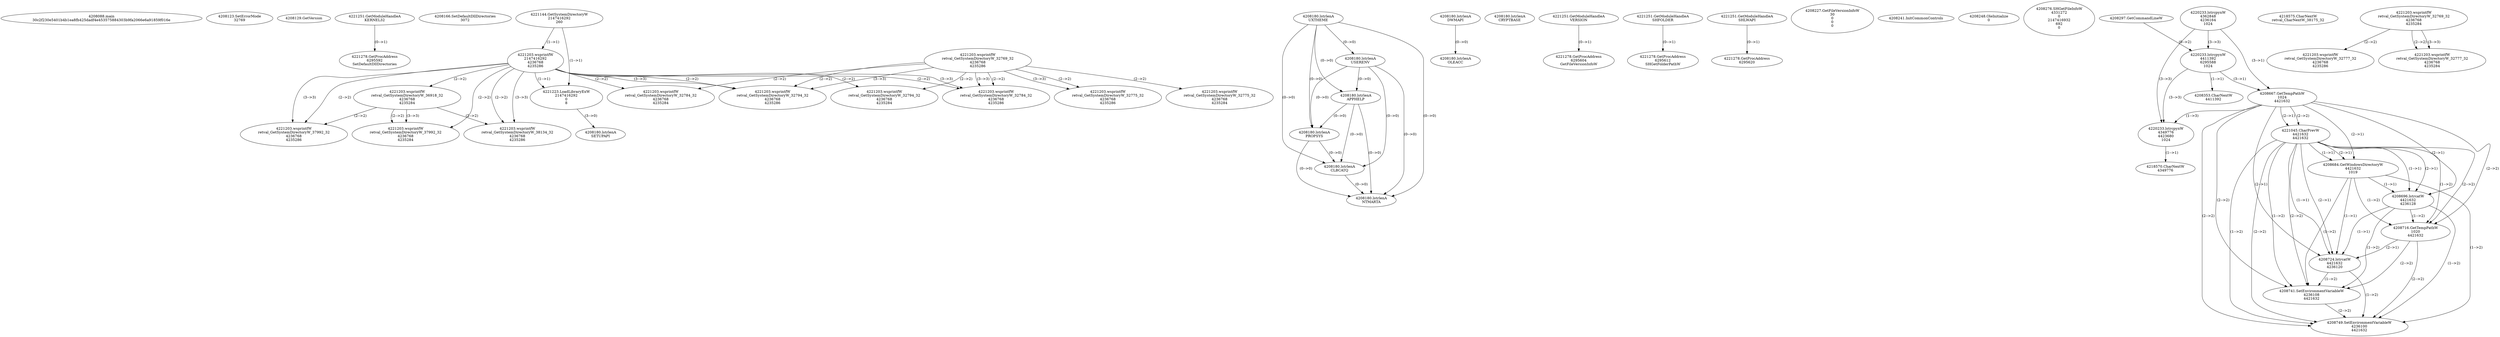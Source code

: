 // Global SCDG with merge call
digraph {
	0 [label="4208088.main
30c2f230e5401b4b1ea8fb425dadf4e453575884303b9fa2066e6a91859f016e"]
	1 [label="4208123.SetErrorMode
32769"]
	2 [label="4208129.GetVersion
"]
	3 [label="4221251.GetModuleHandleA
KERNEL32"]
	4 [label="4221278.GetProcAddress
6295592
SetDefaultDllDirectories"]
	3 -> 4 [label="(0-->1)"]
	5 [label="4208166.SetDefaultDllDirectories
3072"]
	6 [label="4221144.GetSystemDirectoryW
2147416292
260"]
	7 [label="4221203.wsprintfW
2147416292
4236768
4235286"]
	6 -> 7 [label="(1-->1)"]
	8 [label="4221223.LoadLibraryExW
2147416292
0
8"]
	6 -> 8 [label="(1-->1)"]
	7 -> 8 [label="(1-->1)"]
	9 [label="4208180.lstrlenA
UXTHEME"]
	10 [label="4208180.lstrlenA
USERENV"]
	9 -> 10 [label="(0-->0)"]
	11 [label="4208180.lstrlenA
SETUPAPI"]
	8 -> 11 [label="(3-->0)"]
	12 [label="4221203.wsprintfW
retval_GetSystemDirectoryW_36918_32
4236768
4235284"]
	7 -> 12 [label="(2-->2)"]
	13 [label="4208180.lstrlenA
APPHELP"]
	9 -> 13 [label="(0-->0)"]
	10 -> 13 [label="(0-->0)"]
	14 [label="4208180.lstrlenA
PROPSYS"]
	9 -> 14 [label="(0-->0)"]
	10 -> 14 [label="(0-->0)"]
	13 -> 14 [label="(0-->0)"]
	15 [label="4221203.wsprintfW
retval_GetSystemDirectoryW_37992_32
4236768
4235286"]
	7 -> 15 [label="(2-->2)"]
	12 -> 15 [label="(2-->2)"]
	7 -> 15 [label="(3-->3)"]
	16 [label="4208180.lstrlenA
DWMAPI"]
	17 [label="4208180.lstrlenA
CRYPTBASE"]
	18 [label="4208180.lstrlenA
OLEACC"]
	16 -> 18 [label="(0-->0)"]
	19 [label="4208180.lstrlenA
CLBCATQ"]
	9 -> 19 [label="(0-->0)"]
	10 -> 19 [label="(0-->0)"]
	13 -> 19 [label="(0-->0)"]
	14 -> 19 [label="(0-->0)"]
	20 [label="4208180.lstrlenA
NTMARTA"]
	9 -> 20 [label="(0-->0)"]
	10 -> 20 [label="(0-->0)"]
	13 -> 20 [label="(0-->0)"]
	14 -> 20 [label="(0-->0)"]
	19 -> 20 [label="(0-->0)"]
	21 [label="4221251.GetModuleHandleA
VERSION"]
	22 [label="4221278.GetProcAddress
6295604
GetFileVersionInfoW"]
	21 -> 22 [label="(0-->1)"]
	23 [label="4221251.GetModuleHandleA
SHFOLDER"]
	24 [label="4221278.GetProcAddress
6295612
SHGetFolderPathW"]
	23 -> 24 [label="(0-->1)"]
	25 [label="4221251.GetModuleHandleA
SHLWAPI"]
	26 [label="4221278.GetProcAddress
6295620
"]
	25 -> 26 [label="(0-->1)"]
	27 [label="4208227.GetFileVersionInfoW
30
0
0
0"]
	28 [label="4208241.InitCommonControls
"]
	29 [label="4208248.OleInitialize
0"]
	30 [label="4208276.SHGetFileInfoW
4331272
0
2147416932
692
0"]
	31 [label="4220233.lstrcpynW
4362848
4236164
1024"]
	32 [label="4208297.GetCommandLineW
"]
	33 [label="4220233.lstrcpynW
4411392
6295588
1024"]
	32 -> 33 [label="(0-->2)"]
	31 -> 33 [label="(3-->3)"]
	34 [label="4208353.CharNextW
4411392"]
	33 -> 34 [label="(1-->1)"]
	35 [label="4208667.GetTempPathW
1024
4421632"]
	31 -> 35 [label="(3-->1)"]
	33 -> 35 [label="(3-->1)"]
	36 [label="4221045.CharPrevW
4421632
4421632"]
	35 -> 36 [label="(2-->1)"]
	35 -> 36 [label="(2-->2)"]
	37 [label="4208684.GetWindowsDirectoryW
4421632
1019"]
	35 -> 37 [label="(2-->1)"]
	36 -> 37 [label="(1-->1)"]
	36 -> 37 [label="(2-->1)"]
	38 [label="4208696.lstrcatW
4421632
4236128"]
	35 -> 38 [label="(2-->1)"]
	36 -> 38 [label="(1-->1)"]
	36 -> 38 [label="(2-->1)"]
	37 -> 38 [label="(1-->1)"]
	39 [label="4208716.GetTempPathW
1020
4421632"]
	35 -> 39 [label="(2-->2)"]
	36 -> 39 [label="(1-->2)"]
	36 -> 39 [label="(2-->2)"]
	37 -> 39 [label="(1-->2)"]
	38 -> 39 [label="(1-->2)"]
	40 [label="4208724.lstrcatW
4421632
4236120"]
	35 -> 40 [label="(2-->1)"]
	36 -> 40 [label="(1-->1)"]
	36 -> 40 [label="(2-->1)"]
	37 -> 40 [label="(1-->1)"]
	38 -> 40 [label="(1-->1)"]
	39 -> 40 [label="(2-->1)"]
	41 [label="4208741.SetEnvironmentVariableW
4236108
4421632"]
	35 -> 41 [label="(2-->2)"]
	36 -> 41 [label="(1-->2)"]
	36 -> 41 [label="(2-->2)"]
	37 -> 41 [label="(1-->2)"]
	38 -> 41 [label="(1-->2)"]
	39 -> 41 [label="(2-->2)"]
	40 -> 41 [label="(1-->2)"]
	42 [label="4208749.SetEnvironmentVariableW
4236100
4421632"]
	35 -> 42 [label="(2-->2)"]
	36 -> 42 [label="(1-->2)"]
	36 -> 42 [label="(2-->2)"]
	37 -> 42 [label="(1-->2)"]
	38 -> 42 [label="(1-->2)"]
	39 -> 42 [label="(2-->2)"]
	40 -> 42 [label="(1-->2)"]
	41 -> 42 [label="(2-->2)"]
	43 [label="4220233.lstrcpynW
4349776
4423680
1024"]
	31 -> 43 [label="(3-->3)"]
	33 -> 43 [label="(3-->3)"]
	35 -> 43 [label="(1-->3)"]
	44 [label="4218570.CharNextW
4349776"]
	43 -> 44 [label="(1-->1)"]
	45 [label="4218575.CharNextW
retval_CharNextW_38175_32"]
	46 [label="4221203.wsprintfW
retval_GetSystemDirectoryW_37992_32
4236768
4235284"]
	7 -> 46 [label="(2-->2)"]
	12 -> 46 [label="(2-->2)"]
	12 -> 46 [label="(3-->3)"]
	47 [label="4221203.wsprintfW
retval_GetSystemDirectoryW_38134_32
4236768
4235286"]
	7 -> 47 [label="(2-->2)"]
	12 -> 47 [label="(2-->2)"]
	7 -> 47 [label="(3-->3)"]
	48 [label="4221203.wsprintfW
retval_GetSystemDirectoryW_32769_32
4236768
4235286"]
	49 [label="4221203.wsprintfW
retval_GetSystemDirectoryW_32775_32
4236768
4235286"]
	48 -> 49 [label="(2-->2)"]
	48 -> 49 [label="(3-->3)"]
	50 [label="4221203.wsprintfW
retval_GetSystemDirectoryW_32775_32
4236768
4235284"]
	48 -> 50 [label="(2-->2)"]
	51 [label="4221203.wsprintfW
retval_GetSystemDirectoryW_32784_32
4236768
4235286"]
	7 -> 51 [label="(2-->2)"]
	48 -> 51 [label="(2-->2)"]
	7 -> 51 [label="(3-->3)"]
	48 -> 51 [label="(3-->3)"]
	52 [label="4221203.wsprintfW
retval_GetSystemDirectoryW_32784_32
4236768
4235284"]
	7 -> 52 [label="(2-->2)"]
	48 -> 52 [label="(2-->2)"]
	53 [label="4221203.wsprintfW
retval_GetSystemDirectoryW_32794_32
4236768
4235286"]
	7 -> 53 [label="(2-->2)"]
	48 -> 53 [label="(2-->2)"]
	7 -> 53 [label="(3-->3)"]
	48 -> 53 [label="(3-->3)"]
	54 [label="4221203.wsprintfW
retval_GetSystemDirectoryW_32769_32
4236768
4235284"]
	55 [label="4221203.wsprintfW
retval_GetSystemDirectoryW_32777_32
4236768
4235286"]
	54 -> 55 [label="(2-->2)"]
	56 [label="4221203.wsprintfW
retval_GetSystemDirectoryW_32777_32
4236768
4235284"]
	54 -> 56 [label="(2-->2)"]
	54 -> 56 [label="(3-->3)"]
	57 [label="4221203.wsprintfW
retval_GetSystemDirectoryW_32794_32
4236768
4235284"]
	7 -> 57 [label="(2-->2)"]
	48 -> 57 [label="(2-->2)"]
}
